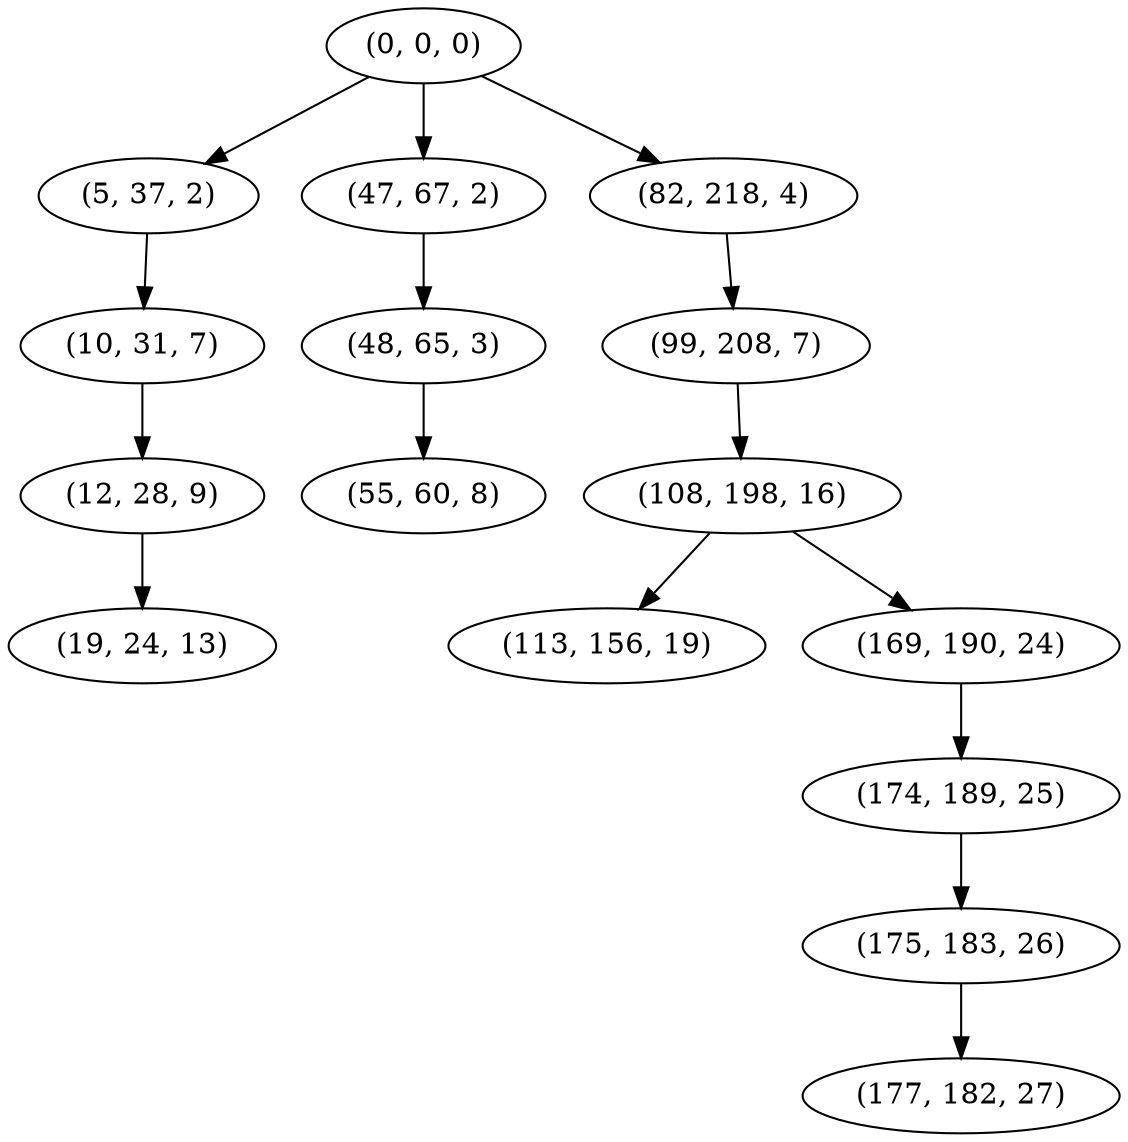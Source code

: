 digraph tree {
    "(0, 0, 0)";
    "(5, 37, 2)";
    "(10, 31, 7)";
    "(12, 28, 9)";
    "(19, 24, 13)";
    "(47, 67, 2)";
    "(48, 65, 3)";
    "(55, 60, 8)";
    "(82, 218, 4)";
    "(99, 208, 7)";
    "(108, 198, 16)";
    "(113, 156, 19)";
    "(169, 190, 24)";
    "(174, 189, 25)";
    "(175, 183, 26)";
    "(177, 182, 27)";
    "(0, 0, 0)" -> "(5, 37, 2)";
    "(0, 0, 0)" -> "(47, 67, 2)";
    "(0, 0, 0)" -> "(82, 218, 4)";
    "(5, 37, 2)" -> "(10, 31, 7)";
    "(10, 31, 7)" -> "(12, 28, 9)";
    "(12, 28, 9)" -> "(19, 24, 13)";
    "(47, 67, 2)" -> "(48, 65, 3)";
    "(48, 65, 3)" -> "(55, 60, 8)";
    "(82, 218, 4)" -> "(99, 208, 7)";
    "(99, 208, 7)" -> "(108, 198, 16)";
    "(108, 198, 16)" -> "(113, 156, 19)";
    "(108, 198, 16)" -> "(169, 190, 24)";
    "(169, 190, 24)" -> "(174, 189, 25)";
    "(174, 189, 25)" -> "(175, 183, 26)";
    "(175, 183, 26)" -> "(177, 182, 27)";
}
